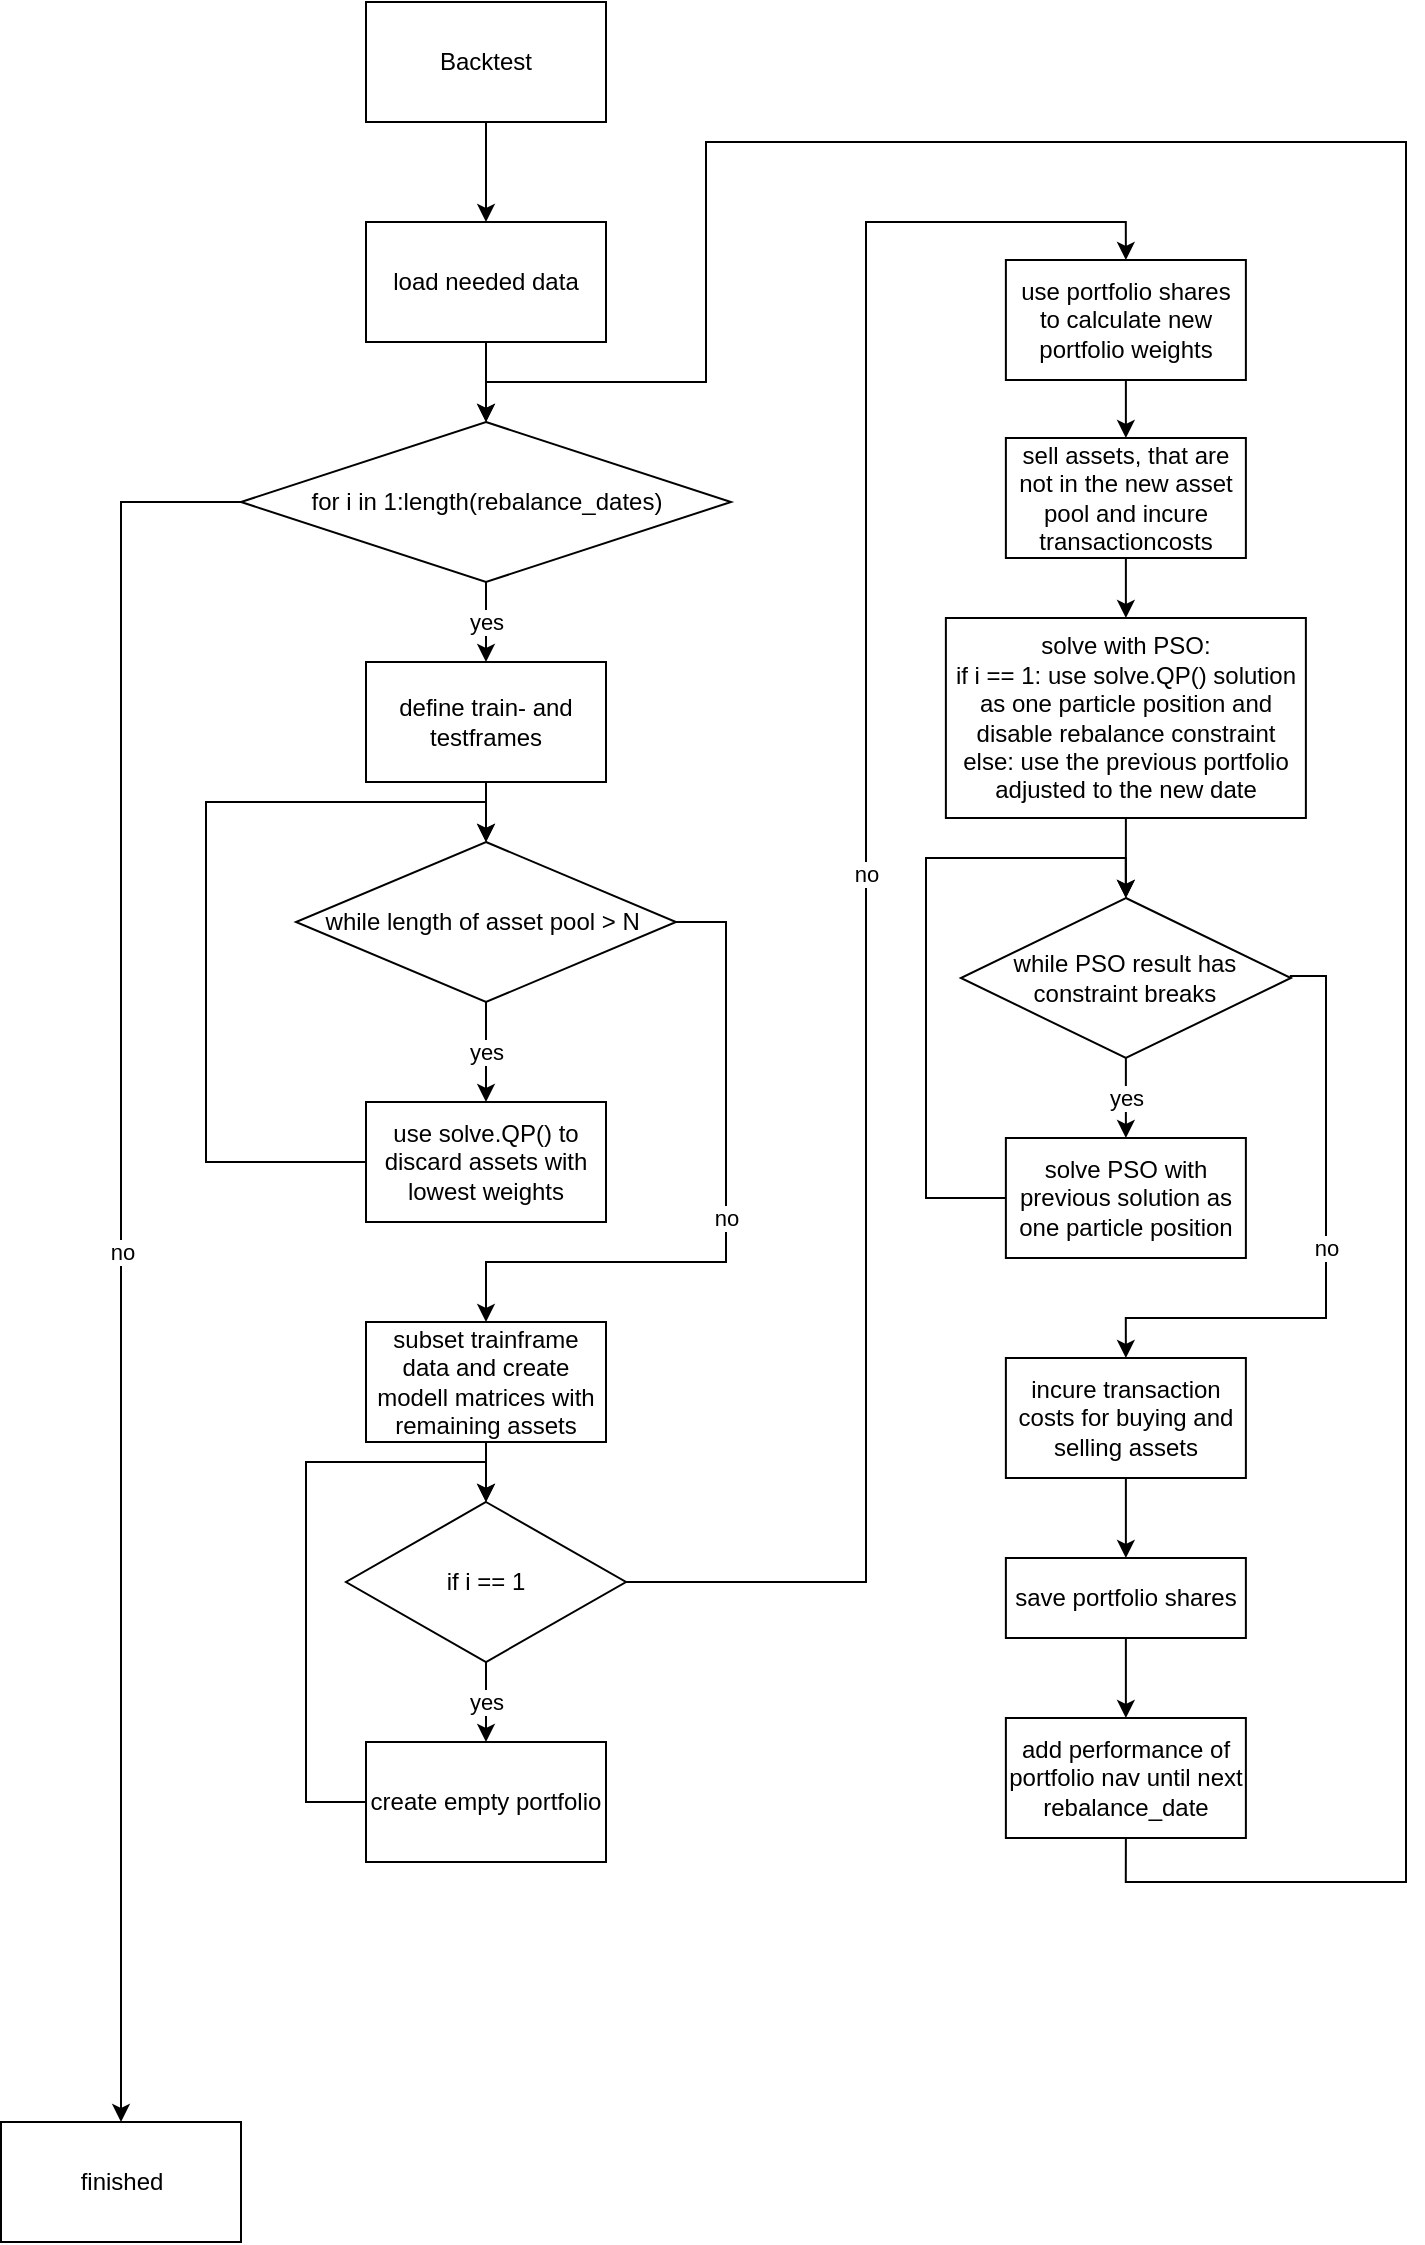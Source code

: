 <mxfile version="15.8.7" type="device"><diagram id="KnqcLf1YAUjP9pfi4W7g" name="Seite-1"><mxGraphModel dx="1342" dy="1025" grid="1" gridSize="10" guides="1" tooltips="1" connect="1" arrows="1" fold="1" page="1" pageScale="1" pageWidth="6000" pageHeight="6000" math="0" shadow="0"><root><mxCell id="0"/><mxCell id="1" parent="0"/><mxCell id="qTBPoQMx9ZAAXL-QyHeu-13" style="edgeStyle=orthogonalEdgeStyle;rounded=0;orthogonalLoop=1;jettySize=auto;html=1;exitX=0.5;exitY=1;exitDx=0;exitDy=0;entryX=0.5;entryY=0;entryDx=0;entryDy=0;" parent="1" source="qTBPoQMx9ZAAXL-QyHeu-1" target="qTBPoQMx9ZAAXL-QyHeu-2" edge="1"><mxGeometry relative="1" as="geometry"/></mxCell><mxCell id="qTBPoQMx9ZAAXL-QyHeu-1" value="Backtest" style="whiteSpace=wrap;html=1;" parent="1" vertex="1"><mxGeometry x="320" y="240" width="120" height="60" as="geometry"/></mxCell><mxCell id="qTBPoQMx9ZAAXL-QyHeu-12" style="edgeStyle=orthogonalEdgeStyle;rounded=0;orthogonalLoop=1;jettySize=auto;html=1;exitX=0.5;exitY=1;exitDx=0;exitDy=0;entryX=0.5;entryY=0;entryDx=0;entryDy=0;" parent="1" source="qTBPoQMx9ZAAXL-QyHeu-2" target="qTBPoQMx9ZAAXL-QyHeu-4" edge="1"><mxGeometry relative="1" as="geometry"/></mxCell><mxCell id="qTBPoQMx9ZAAXL-QyHeu-2" value="load needed data" style="whiteSpace=wrap;html=1;" parent="1" vertex="1"><mxGeometry x="320" y="350" width="120" height="60" as="geometry"/></mxCell><mxCell id="qTBPoQMx9ZAAXL-QyHeu-8" value="yes" style="edgeStyle=orthogonalEdgeStyle;rounded=0;orthogonalLoop=1;jettySize=auto;html=1;exitX=0.5;exitY=1;exitDx=0;exitDy=0;entryX=0.5;entryY=0;entryDx=0;entryDy=0;" parent="1" source="qTBPoQMx9ZAAXL-QyHeu-4" target="qTBPoQMx9ZAAXL-QyHeu-5" edge="1"><mxGeometry relative="1" as="geometry"/></mxCell><mxCell id="qTBPoQMx9ZAAXL-QyHeu-45" value="no" style="edgeStyle=orthogonalEdgeStyle;rounded=0;orthogonalLoop=1;jettySize=auto;html=1;exitX=0;exitY=0.5;exitDx=0;exitDy=0;entryX=0.5;entryY=0;entryDx=0;entryDy=0;" parent="1" source="qTBPoQMx9ZAAXL-QyHeu-4" target="qTBPoQMx9ZAAXL-QyHeu-46" edge="1"><mxGeometry relative="1" as="geometry"><mxPoint x="200.0" y="920" as="targetPoint"/></mxGeometry></mxCell><mxCell id="qTBPoQMx9ZAAXL-QyHeu-4" value="&lt;span&gt;for i in 1:length(rebalance_dates)&lt;/span&gt;" style="rhombus;whiteSpace=wrap;html=1;" parent="1" vertex="1"><mxGeometry x="257.5" y="450" width="245" height="80" as="geometry"/></mxCell><mxCell id="qTBPoQMx9ZAAXL-QyHeu-11" style="edgeStyle=orthogonalEdgeStyle;rounded=0;orthogonalLoop=1;jettySize=auto;html=1;exitX=0.5;exitY=1;exitDx=0;exitDy=0;entryX=0.5;entryY=0;entryDx=0;entryDy=0;" parent="1" source="qTBPoQMx9ZAAXL-QyHeu-5" target="qTBPoQMx9ZAAXL-QyHeu-7" edge="1"><mxGeometry relative="1" as="geometry"/></mxCell><mxCell id="qTBPoQMx9ZAAXL-QyHeu-5" value="define train- and testframes" style="whiteSpace=wrap;html=1;" parent="1" vertex="1"><mxGeometry x="320" y="570" width="120" height="60" as="geometry"/></mxCell><mxCell id="qTBPoQMx9ZAAXL-QyHeu-36" style="edgeStyle=orthogonalEdgeStyle;rounded=0;orthogonalLoop=1;jettySize=auto;html=1;exitX=0.5;exitY=1;exitDx=0;exitDy=0;entryX=0.5;entryY=0;entryDx=0;entryDy=0;" parent="1" source="qTBPoQMx9ZAAXL-QyHeu-6" target="qTBPoQMx9ZAAXL-QyHeu-32" edge="1"><mxGeometry relative="1" as="geometry"/></mxCell><mxCell id="qTBPoQMx9ZAAXL-QyHeu-6" value="subset trainframe data and create modell matrices with remaining assets" style="whiteSpace=wrap;html=1;" parent="1" vertex="1"><mxGeometry x="320" y="900" width="120" height="60" as="geometry"/></mxCell><mxCell id="qTBPoQMx9ZAAXL-QyHeu-10" value="yes" style="edgeStyle=orthogonalEdgeStyle;rounded=0;orthogonalLoop=1;jettySize=auto;html=1;exitX=0.5;exitY=1;exitDx=0;exitDy=0;entryX=0.5;entryY=0;entryDx=0;entryDy=0;" parent="1" source="qTBPoQMx9ZAAXL-QyHeu-7" target="qTBPoQMx9ZAAXL-QyHeu-9" edge="1"><mxGeometry relative="1" as="geometry"/></mxCell><mxCell id="qTBPoQMx9ZAAXL-QyHeu-41" value="no" style="edgeStyle=orthogonalEdgeStyle;rounded=0;orthogonalLoop=1;jettySize=auto;html=1;exitX=1;exitY=0.5;exitDx=0;exitDy=0;entryX=0.5;entryY=0;entryDx=0;entryDy=0;" parent="1" source="qTBPoQMx9ZAAXL-QyHeu-7" target="qTBPoQMx9ZAAXL-QyHeu-6" edge="1"><mxGeometry relative="1" as="geometry"><Array as="points"><mxPoint x="500" y="700"/><mxPoint x="500" y="870"/><mxPoint x="380" y="870"/></Array></mxGeometry></mxCell><mxCell id="qTBPoQMx9ZAAXL-QyHeu-7" value="while length of asset pool &amp;gt; N&amp;nbsp;" style="rhombus;whiteSpace=wrap;html=1;" parent="1" vertex="1"><mxGeometry x="285" y="660" width="190" height="80" as="geometry"/></mxCell><mxCell id="qTBPoQMx9ZAAXL-QyHeu-15" style="edgeStyle=orthogonalEdgeStyle;rounded=0;orthogonalLoop=1;jettySize=auto;html=1;exitX=1;exitY=0.5;exitDx=0;exitDy=0;entryX=0.5;entryY=0;entryDx=0;entryDy=0;entryPerimeter=0;" parent="1" source="qTBPoQMx9ZAAXL-QyHeu-9" target="qTBPoQMx9ZAAXL-QyHeu-7" edge="1"><mxGeometry relative="1" as="geometry"><mxPoint x="380" y="650" as="targetPoint"/><Array as="points"><mxPoint x="240" y="820"/><mxPoint x="240" y="640"/><mxPoint x="380" y="640"/></Array></mxGeometry></mxCell><mxCell id="qTBPoQMx9ZAAXL-QyHeu-9" value="use solve.QP() to discard assets with lowest weights" style="whiteSpace=wrap;html=1;" parent="1" vertex="1"><mxGeometry x="320" y="790" width="120" height="60" as="geometry"/></mxCell><mxCell id="qTBPoQMx9ZAAXL-QyHeu-21" style="edgeStyle=orthogonalEdgeStyle;rounded=0;orthogonalLoop=1;jettySize=auto;html=1;exitX=0.5;exitY=1;exitDx=0;exitDy=0;entryX=0.5;entryY=0;entryDx=0;entryDy=0;" parent="1" source="qTBPoQMx9ZAAXL-QyHeu-17" target="qTBPoQMx9ZAAXL-QyHeu-20" edge="1"><mxGeometry relative="1" as="geometry"/></mxCell><mxCell id="qTBPoQMx9ZAAXL-QyHeu-17" value="sell assets, that are not in the new asset pool and incure transactioncosts" style="whiteSpace=wrap;html=1;" parent="1" vertex="1"><mxGeometry x="639.94" y="458" width="120" height="60" as="geometry"/></mxCell><mxCell id="qTBPoQMx9ZAAXL-QyHeu-24" value="yes" style="edgeStyle=orthogonalEdgeStyle;rounded=0;orthogonalLoop=1;jettySize=auto;html=1;exitX=0.5;exitY=1;exitDx=0;exitDy=0;entryX=0.5;entryY=0;entryDx=0;entryDy=0;" parent="1" source="qTBPoQMx9ZAAXL-QyHeu-19" target="qTBPoQMx9ZAAXL-QyHeu-23" edge="1"><mxGeometry relative="1" as="geometry"/></mxCell><mxCell id="qTBPoQMx9ZAAXL-QyHeu-43" value="no" style="edgeStyle=orthogonalEdgeStyle;rounded=0;orthogonalLoop=1;jettySize=auto;html=1;exitX=1;exitY=0.5;exitDx=0;exitDy=0;entryX=0.5;entryY=0;entryDx=0;entryDy=0;" parent="1" source="qTBPoQMx9ZAAXL-QyHeu-19" target="qTBPoQMx9ZAAXL-QyHeu-26" edge="1"><mxGeometry relative="1" as="geometry"><Array as="points"><mxPoint x="782" y="727"/><mxPoint x="800" y="727"/><mxPoint x="800" y="898"/><mxPoint x="700" y="898"/></Array></mxGeometry></mxCell><mxCell id="qTBPoQMx9ZAAXL-QyHeu-19" value="while PSO result has constraint breaks" style="rhombus;whiteSpace=wrap;html=1;" parent="1" vertex="1"><mxGeometry x="617.44" y="688" width="165" height="80" as="geometry"/></mxCell><mxCell id="qTBPoQMx9ZAAXL-QyHeu-22" style="edgeStyle=orthogonalEdgeStyle;rounded=0;orthogonalLoop=1;jettySize=auto;html=1;exitX=0.5;exitY=1;exitDx=0;exitDy=0;" parent="1" source="qTBPoQMx9ZAAXL-QyHeu-20" target="qTBPoQMx9ZAAXL-QyHeu-19" edge="1"><mxGeometry relative="1" as="geometry"/></mxCell><mxCell id="qTBPoQMx9ZAAXL-QyHeu-20" value="solve with PSO:&lt;br&gt;if i == 1: use solve.QP() solution as one particle position and disable rebalance constraint&lt;br&gt;else: use the previous portfolio adjusted to the new date" style="whiteSpace=wrap;html=1;" parent="1" vertex="1"><mxGeometry x="609.94" y="548" width="180" height="100" as="geometry"/></mxCell><mxCell id="qTBPoQMx9ZAAXL-QyHeu-25" style="edgeStyle=orthogonalEdgeStyle;rounded=0;orthogonalLoop=1;jettySize=auto;html=1;exitX=1;exitY=0.5;exitDx=0;exitDy=0;" parent="1" source="qTBPoQMx9ZAAXL-QyHeu-23" edge="1"><mxGeometry relative="1" as="geometry"><mxPoint x="699.94" y="688" as="targetPoint"/><Array as="points"><mxPoint x="600" y="838"/><mxPoint x="600" y="668"/><mxPoint x="700" y="668"/></Array></mxGeometry></mxCell><mxCell id="qTBPoQMx9ZAAXL-QyHeu-23" value="solve PSO with previous solution as one particle position" style="whiteSpace=wrap;html=1;" parent="1" vertex="1"><mxGeometry x="639.94" y="808" width="120" height="60" as="geometry"/></mxCell><mxCell id="qTBPoQMx9ZAAXL-QyHeu-30" style="edgeStyle=orthogonalEdgeStyle;rounded=0;orthogonalLoop=1;jettySize=auto;html=1;exitX=0.5;exitY=1;exitDx=0;exitDy=0;entryX=0.5;entryY=0;entryDx=0;entryDy=0;" parent="1" source="qTBPoQMx9ZAAXL-QyHeu-26" target="qTBPoQMx9ZAAXL-QyHeu-28" edge="1"><mxGeometry relative="1" as="geometry"/></mxCell><mxCell id="qTBPoQMx9ZAAXL-QyHeu-26" value="incure transaction costs for buying and selling assets" style="whiteSpace=wrap;html=1;" parent="1" vertex="1"><mxGeometry x="639.94" y="918" width="120" height="60" as="geometry"/></mxCell><mxCell id="qTBPoQMx9ZAAXL-QyHeu-31" style="edgeStyle=orthogonalEdgeStyle;rounded=0;orthogonalLoop=1;jettySize=auto;html=1;exitX=0.5;exitY=1;exitDx=0;exitDy=0;entryX=0.5;entryY=0;entryDx=0;entryDy=0;" parent="1" source="qTBPoQMx9ZAAXL-QyHeu-28" target="qTBPoQMx9ZAAXL-QyHeu-29" edge="1"><mxGeometry relative="1" as="geometry"/></mxCell><mxCell id="qTBPoQMx9ZAAXL-QyHeu-28" value="save portfolio shares" style="whiteSpace=wrap;html=1;" parent="1" vertex="1"><mxGeometry x="639.94" y="1018" width="120" height="40" as="geometry"/></mxCell><mxCell id="qTBPoQMx9ZAAXL-QyHeu-44" style="edgeStyle=orthogonalEdgeStyle;rounded=0;orthogonalLoop=1;jettySize=auto;html=1;exitX=0.5;exitY=1;exitDx=0;exitDy=0;entryX=0.5;entryY=0;entryDx=0;entryDy=0;" parent="1" source="qTBPoQMx9ZAAXL-QyHeu-29" target="qTBPoQMx9ZAAXL-QyHeu-4" edge="1"><mxGeometry relative="1" as="geometry"><mxPoint x="380" y="420" as="targetPoint"/><Array as="points"><mxPoint x="700" y="1180"/><mxPoint x="840" y="1180"/><mxPoint x="840" y="310"/><mxPoint x="490" y="310"/><mxPoint x="490" y="430"/><mxPoint x="380" y="430"/></Array></mxGeometry></mxCell><mxCell id="qTBPoQMx9ZAAXL-QyHeu-29" value="add performance of portfolio nav until next rebalance_date" style="whiteSpace=wrap;html=1;" parent="1" vertex="1"><mxGeometry x="639.94" y="1098" width="120" height="60" as="geometry"/></mxCell><mxCell id="qTBPoQMx9ZAAXL-QyHeu-34" value="yes" style="edgeStyle=orthogonalEdgeStyle;rounded=0;orthogonalLoop=1;jettySize=auto;html=1;exitX=0.5;exitY=1;exitDx=0;exitDy=0;entryX=0.5;entryY=0;entryDx=0;entryDy=0;" parent="1" source="qTBPoQMx9ZAAXL-QyHeu-32" target="qTBPoQMx9ZAAXL-QyHeu-33" edge="1"><mxGeometry relative="1" as="geometry"/></mxCell><mxCell id="qTBPoQMx9ZAAXL-QyHeu-42" value="no" style="edgeStyle=orthogonalEdgeStyle;rounded=0;orthogonalLoop=1;jettySize=auto;html=1;exitX=1;exitY=0.5;exitDx=0;exitDy=0;entryX=0.5;entryY=0;entryDx=0;entryDy=0;" parent="1" source="qTBPoQMx9ZAAXL-QyHeu-32" target="qTBPoQMx9ZAAXL-QyHeu-38" edge="1"><mxGeometry relative="1" as="geometry"><Array as="points"><mxPoint x="570" y="1030"/><mxPoint x="570" y="350"/><mxPoint x="700" y="350"/></Array></mxGeometry></mxCell><mxCell id="qTBPoQMx9ZAAXL-QyHeu-32" value="if i == 1" style="rhombus;whiteSpace=wrap;html=1;" parent="1" vertex="1"><mxGeometry x="310" y="990" width="140" height="80" as="geometry"/></mxCell><mxCell id="qTBPoQMx9ZAAXL-QyHeu-37" style="edgeStyle=orthogonalEdgeStyle;rounded=0;orthogonalLoop=1;jettySize=auto;html=1;exitX=1;exitY=0.5;exitDx=0;exitDy=0;" parent="1" source="qTBPoQMx9ZAAXL-QyHeu-33" edge="1"><mxGeometry relative="1" as="geometry"><mxPoint x="380" y="990" as="targetPoint"/><Array as="points"><mxPoint x="290" y="1140"/><mxPoint x="290" y="970"/><mxPoint x="380" y="970"/></Array></mxGeometry></mxCell><mxCell id="qTBPoQMx9ZAAXL-QyHeu-33" value="create empty portfolio" style="whiteSpace=wrap;html=1;" parent="1" vertex="1"><mxGeometry x="320" y="1110" width="120" height="60" as="geometry"/></mxCell><mxCell id="qTBPoQMx9ZAAXL-QyHeu-40" style="edgeStyle=orthogonalEdgeStyle;rounded=0;orthogonalLoop=1;jettySize=auto;html=1;exitX=0.5;exitY=1;exitDx=0;exitDy=0;entryX=0.5;entryY=0;entryDx=0;entryDy=0;" parent="1" source="qTBPoQMx9ZAAXL-QyHeu-38" target="qTBPoQMx9ZAAXL-QyHeu-17" edge="1"><mxGeometry relative="1" as="geometry"/></mxCell><mxCell id="qTBPoQMx9ZAAXL-QyHeu-38" value="use portfolio shares to calculate new portfolio weights" style="whiteSpace=wrap;html=1;" parent="1" vertex="1"><mxGeometry x="639.94" y="369" width="120" height="60" as="geometry"/></mxCell><mxCell id="qTBPoQMx9ZAAXL-QyHeu-46" value="finished" style="whiteSpace=wrap;html=1;" parent="1" vertex="1"><mxGeometry x="137.5" y="1300" width="120" height="60" as="geometry"/></mxCell></root></mxGraphModel></diagram></mxfile>